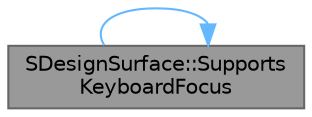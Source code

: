 digraph "SDesignSurface::SupportsKeyboardFocus"
{
 // INTERACTIVE_SVG=YES
 // LATEX_PDF_SIZE
  bgcolor="transparent";
  edge [fontname=Helvetica,fontsize=10,labelfontname=Helvetica,labelfontsize=10];
  node [fontname=Helvetica,fontsize=10,shape=box,height=0.2,width=0.4];
  rankdir="RL";
  Node1 [id="Node000001",label="SDesignSurface::Supports\lKeyboardFocus",height=0.2,width=0.4,color="gray40", fillcolor="grey60", style="filled", fontcolor="black",tooltip="Checks to see if this widget supports keyboard focus."];
  Node1 -> Node1 [id="edge1_Node000001_Node000001",dir="back",color="steelblue1",style="solid",tooltip=" "];
}
